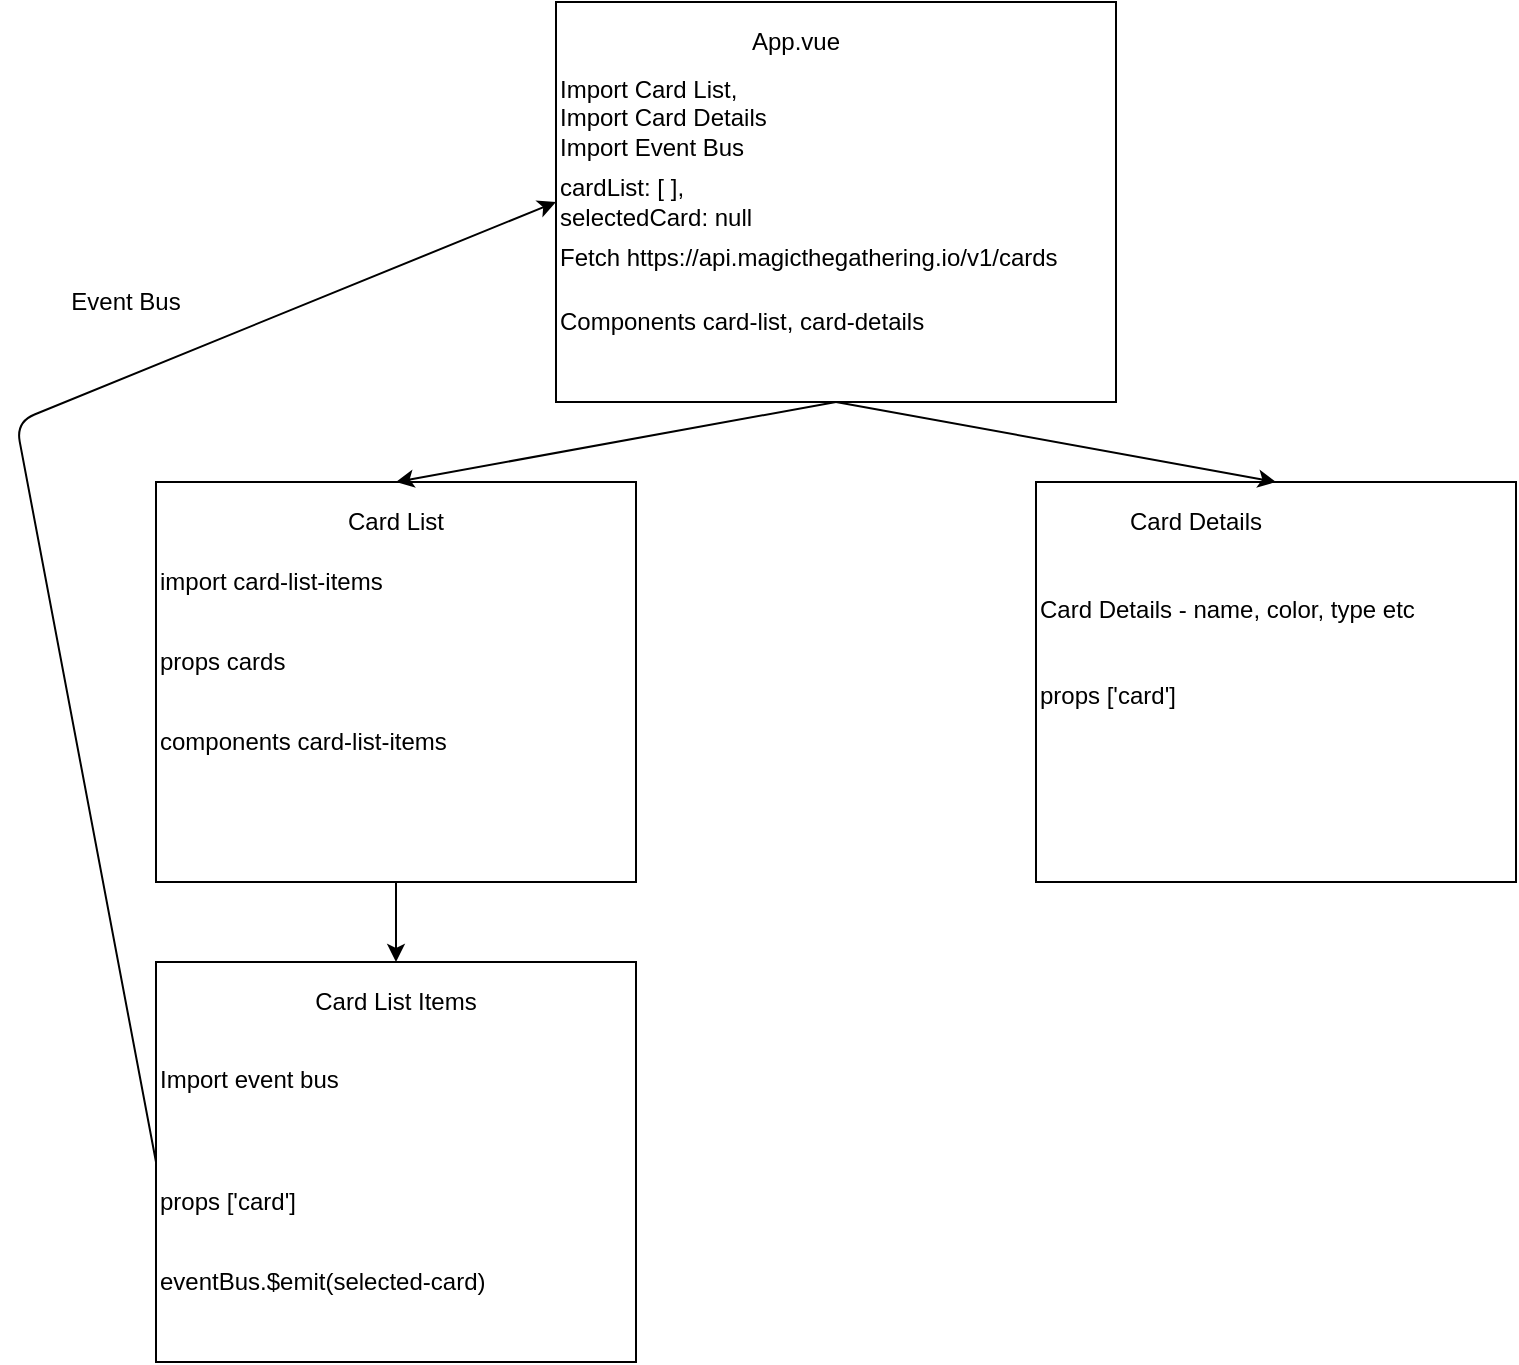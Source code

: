 <mxfile version="14.4.3" type="device"><diagram id="SLD4nzjiTvGqN8vA3a6E" name="Page-1"><mxGraphModel dx="1106" dy="807" grid="1" gridSize="10" guides="1" tooltips="1" connect="1" arrows="1" fold="1" page="1" pageScale="1" pageWidth="827" pageHeight="1169" math="0" shadow="0"><root><mxCell id="0"/><mxCell id="1" parent="0"/><mxCell id="NrURcRlKONRlRaGOetl_-1" value="" style="rounded=0;whiteSpace=wrap;html=1;" vertex="1" parent="1"><mxGeometry x="280" y="40" width="280" height="200" as="geometry"/></mxCell><mxCell id="NrURcRlKONRlRaGOetl_-2" value="" style="rounded=0;whiteSpace=wrap;html=1;" vertex="1" parent="1"><mxGeometry x="80" y="280" width="240" height="200" as="geometry"/></mxCell><mxCell id="NrURcRlKONRlRaGOetl_-3" value="App.vue" style="text;html=1;strokeColor=none;fillColor=none;align=center;verticalAlign=middle;whiteSpace=wrap;rounded=0;" vertex="1" parent="1"><mxGeometry x="370" y="50" width="60" height="20" as="geometry"/></mxCell><mxCell id="NrURcRlKONRlRaGOetl_-4" value="Card List" style="text;html=1;strokeColor=none;fillColor=none;align=center;verticalAlign=middle;whiteSpace=wrap;rounded=0;" vertex="1" parent="1"><mxGeometry x="155" y="290" width="90" height="20" as="geometry"/></mxCell><mxCell id="NrURcRlKONRlRaGOetl_-5" value="" style="rounded=0;whiteSpace=wrap;html=1;" vertex="1" parent="1"><mxGeometry x="80" y="520" width="240" height="200" as="geometry"/></mxCell><mxCell id="NrURcRlKONRlRaGOetl_-6" value="" style="rounded=0;whiteSpace=wrap;html=1;" vertex="1" parent="1"><mxGeometry x="520" y="280" width="240" height="200" as="geometry"/></mxCell><mxCell id="NrURcRlKONRlRaGOetl_-7" value="Card Details" style="text;html=1;strokeColor=none;fillColor=none;align=center;verticalAlign=middle;whiteSpace=wrap;rounded=0;" vertex="1" parent="1"><mxGeometry x="535" y="290" width="130" height="20" as="geometry"/></mxCell><mxCell id="NrURcRlKONRlRaGOetl_-8" value="Card List Items" style="text;html=1;strokeColor=none;fillColor=none;align=center;verticalAlign=middle;whiteSpace=wrap;rounded=0;" vertex="1" parent="1"><mxGeometry x="145" y="530" width="110" height="20" as="geometry"/></mxCell><mxCell id="NrURcRlKONRlRaGOetl_-9" value="" style="endArrow=classic;html=1;exitX=0.5;exitY=1;exitDx=0;exitDy=0;entryX=0.5;entryY=0;entryDx=0;entryDy=0;" edge="1" parent="1" source="NrURcRlKONRlRaGOetl_-1" target="NrURcRlKONRlRaGOetl_-2"><mxGeometry width="50" height="50" relative="1" as="geometry"><mxPoint x="420" y="420" as="sourcePoint"/><mxPoint x="470" y="370" as="targetPoint"/></mxGeometry></mxCell><mxCell id="NrURcRlKONRlRaGOetl_-10" value="" style="endArrow=classic;html=1;exitX=0.5;exitY=1;exitDx=0;exitDy=0;entryX=0.5;entryY=0;entryDx=0;entryDy=0;" edge="1" parent="1" source="NrURcRlKONRlRaGOetl_-1" target="NrURcRlKONRlRaGOetl_-6"><mxGeometry width="50" height="50" relative="1" as="geometry"><mxPoint x="420" y="420" as="sourcePoint"/><mxPoint x="470" y="370" as="targetPoint"/></mxGeometry></mxCell><mxCell id="NrURcRlKONRlRaGOetl_-11" value="" style="endArrow=classic;html=1;exitX=0.5;exitY=1;exitDx=0;exitDy=0;entryX=0.5;entryY=0;entryDx=0;entryDy=0;" edge="1" parent="1" source="NrURcRlKONRlRaGOetl_-2" target="NrURcRlKONRlRaGOetl_-5"><mxGeometry width="50" height="50" relative="1" as="geometry"><mxPoint x="420" y="420" as="sourcePoint"/><mxPoint x="470" y="370" as="targetPoint"/></mxGeometry></mxCell><mxCell id="NrURcRlKONRlRaGOetl_-12" value="" style="endArrow=classic;html=1;exitX=0;exitY=0.5;exitDx=0;exitDy=0;entryX=0;entryY=0.5;entryDx=0;entryDy=0;" edge="1" parent="1" source="NrURcRlKONRlRaGOetl_-5" target="NrURcRlKONRlRaGOetl_-1"><mxGeometry width="50" height="50" relative="1" as="geometry"><mxPoint x="420" y="420" as="sourcePoint"/><mxPoint x="470" y="370" as="targetPoint"/><Array as="points"><mxPoint x="10" y="250"/></Array></mxGeometry></mxCell><mxCell id="NrURcRlKONRlRaGOetl_-13" value="Event Bus" style="text;html=1;strokeColor=none;fillColor=none;align=center;verticalAlign=middle;whiteSpace=wrap;rounded=0;" vertex="1" parent="1"><mxGeometry x="20" y="180" width="90" height="20" as="geometry"/></mxCell><mxCell id="NrURcRlKONRlRaGOetl_-14" value="Import Card List,&amp;nbsp;&lt;br&gt;&lt;div style=&quot;&quot;&gt;&lt;span&gt;Import Card Details&lt;/span&gt;&lt;/div&gt;Import Event Bus" style="text;html=1;strokeColor=none;fillColor=none;align=left;verticalAlign=top;whiteSpace=wrap;rounded=0;" vertex="1" parent="1"><mxGeometry x="280" y="70" width="230" height="50" as="geometry"/></mxCell><mxCell id="NrURcRlKONRlRaGOetl_-15" value="cardList: [ ],&lt;br&gt;selectedCard: null" style="text;html=1;strokeColor=none;fillColor=none;align=left;verticalAlign=middle;whiteSpace=wrap;rounded=0;" vertex="1" parent="1"><mxGeometry x="280" y="120" width="220" height="40" as="geometry"/></mxCell><mxCell id="NrURcRlKONRlRaGOetl_-16" value="Fetch https://api.magicthegathering.io/v1/cards&lt;span style=&quot;color: rgb(71 , 74 , 84) ; font-family: monospace ; font-size: 14.625px ; background-color: rgb(251 , 251 , 251)&quot;&gt;&lt;br&gt;&lt;br&gt;&lt;/span&gt;" style="text;html=1;strokeColor=none;fillColor=none;align=left;verticalAlign=middle;whiteSpace=wrap;rounded=0;" vertex="1" parent="1"><mxGeometry x="280" y="160" width="259" height="30" as="geometry"/></mxCell><mxCell id="NrURcRlKONRlRaGOetl_-17" value="Components card-list, card-details" style="text;html=1;strokeColor=none;fillColor=none;align=left;verticalAlign=middle;whiteSpace=wrap;rounded=0;" vertex="1" parent="1"><mxGeometry x="280" y="190" width="200" height="20" as="geometry"/></mxCell><mxCell id="NrURcRlKONRlRaGOetl_-18" value="Card Details - name, color, type etc&lt;br&gt;&lt;br&gt;&lt;br&gt;props ['card']" style="text;html=1;strokeColor=none;fillColor=none;align=left;verticalAlign=top;whiteSpace=wrap;rounded=0;" vertex="1" parent="1"><mxGeometry x="520" y="330" width="240" height="60" as="geometry"/></mxCell><mxCell id="NrURcRlKONRlRaGOetl_-19" value="import card-list-items" style="text;html=1;strokeColor=none;fillColor=none;align=left;verticalAlign=middle;whiteSpace=wrap;rounded=0;" vertex="1" parent="1"><mxGeometry x="80" y="320" width="220" height="20" as="geometry"/></mxCell><mxCell id="NrURcRlKONRlRaGOetl_-20" value="props cards" style="text;html=1;strokeColor=none;fillColor=none;align=left;verticalAlign=middle;whiteSpace=wrap;rounded=0;" vertex="1" parent="1"><mxGeometry x="80" y="360" width="240" height="20" as="geometry"/></mxCell><mxCell id="NrURcRlKONRlRaGOetl_-21" value="components card-list-items" style="text;html=1;strokeColor=none;fillColor=none;align=left;verticalAlign=middle;whiteSpace=wrap;rounded=0;" vertex="1" parent="1"><mxGeometry x="80" y="400" width="240" height="20" as="geometry"/></mxCell><mxCell id="NrURcRlKONRlRaGOetl_-22" value="Import event bus" style="text;html=1;strokeColor=none;fillColor=none;align=left;verticalAlign=top;whiteSpace=wrap;rounded=0;" vertex="1" parent="1"><mxGeometry x="80" y="565" width="240" height="20" as="geometry"/></mxCell><mxCell id="NrURcRlKONRlRaGOetl_-23" value="props ['card']" style="text;html=1;strokeColor=none;fillColor=none;align=left;verticalAlign=middle;whiteSpace=wrap;rounded=0;" vertex="1" parent="1"><mxGeometry x="80" y="630" width="240" height="20" as="geometry"/></mxCell><mxCell id="NrURcRlKONRlRaGOetl_-24" value="eventBus.$emit(selected-card)" style="text;html=1;strokeColor=none;fillColor=none;align=left;verticalAlign=middle;whiteSpace=wrap;rounded=0;" vertex="1" parent="1"><mxGeometry x="80" y="670" width="240" height="20" as="geometry"/></mxCell></root></mxGraphModel></diagram></mxfile>